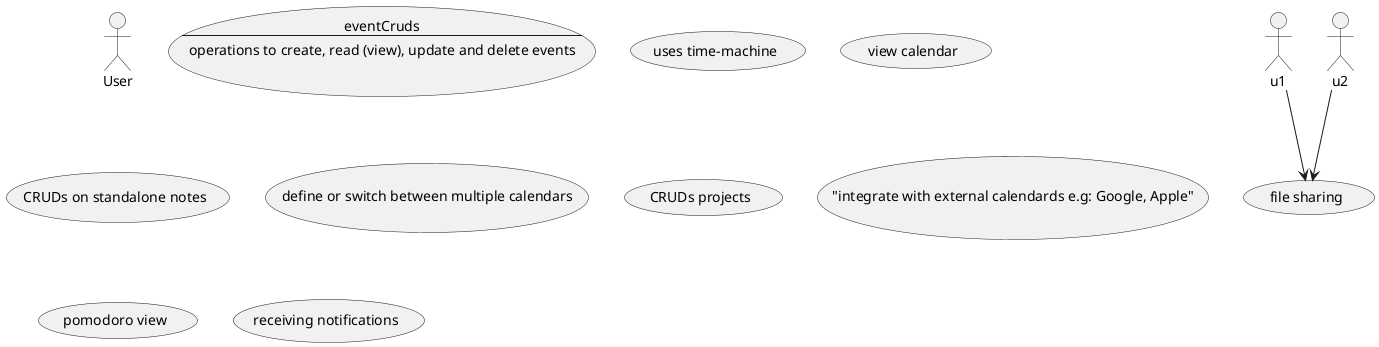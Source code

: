 @startuml

:User:

usecase eventCruds as "eventCruds
--
operations to create, read (view), update and delete events"

(uses time-machine) as (timemachine)
(view calendar) as (calendarView)
(CRUDs on standalone notes) as (notesCruds)
(define or switch between multiple calendars) as (calendarSwitch)
(CRUDs projects) as (projectsCruds)
("integrate with external calendards e.g: Google, Apple") as (externalIntegration)
(pomodoro view) as (pomodoroView)
(file sharing) as (fs)

(receiving notifications) as (nr)


:u1: --> fs
:u2: --> fs


@enduml

